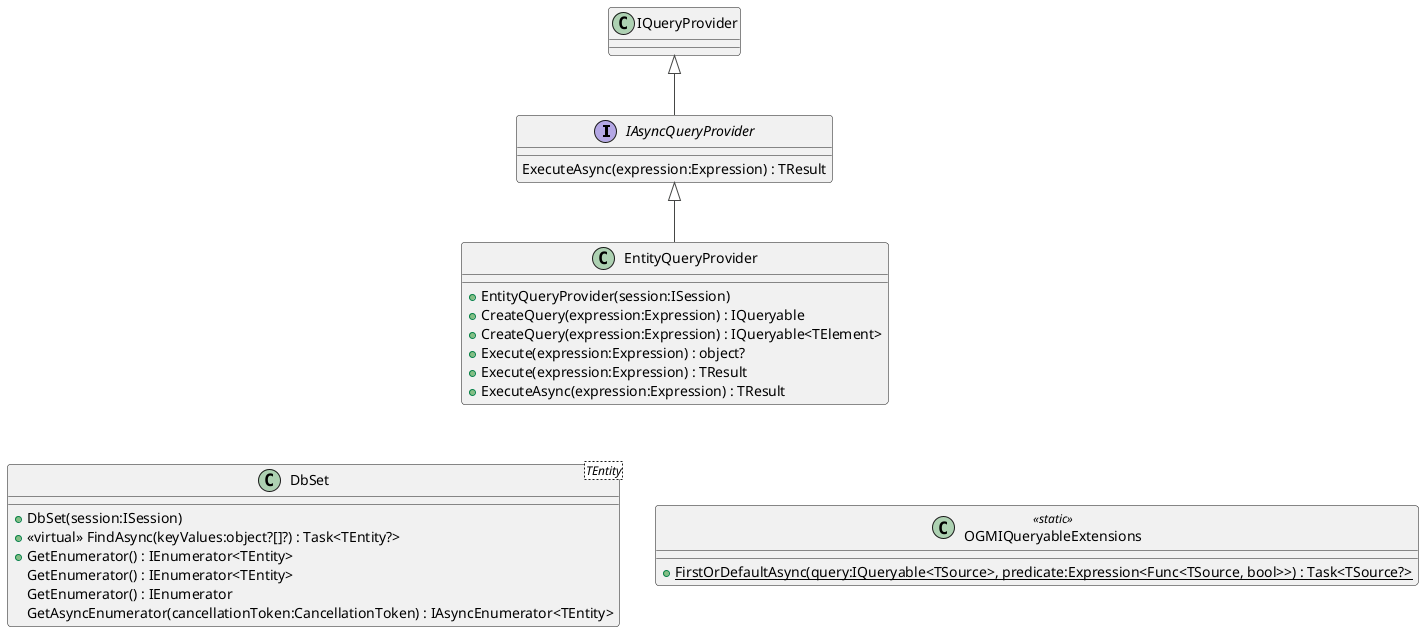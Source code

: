 @startuml QueryProvider
!theme vibrant

interface IAsyncQueryProvider {
    ExecuteAsync(expression:Expression) : TResult
}
IQueryProvider <|-- IAsyncQueryProvider

class EntityQueryProvider {
    + EntityQueryProvider(session:ISession)
    + CreateQuery(expression:Expression) : IQueryable
    + CreateQuery(expression:Expression) : IQueryable<TElement>
    + Execute(expression:Expression) : object?
    + Execute(expression:Expression) : TResult
    + ExecuteAsync(expression:Expression) : TResult
}
IAsyncQueryProvider <|-- EntityQueryProvider

class "DbSet"<TEntity> {
    + DbSet(session:ISession)
    + <<virtual>> FindAsync(keyValues:object?[]?) : Task<TEntity?>
    + GetEnumerator() : IEnumerator<TEntity>
    GetEnumerator() : IEnumerator<TEntity>
    GetEnumerator() : IEnumerator
    GetAsyncEnumerator(cancellationToken:CancellationToken) : IAsyncEnumerator<TEntity>
}

class OGMIQueryableExtensions <<static>> {
    + {static} FirstOrDefaultAsync(query:IQueryable<TSource>, predicate:Expression<Func<TSource, bool>>) : Task<TSource?>
}

EntityQueryProvider -[hidden]-> OGMIQueryableExtensions
EntityQueryProvider -[hidden]-> DbSet

@enduml